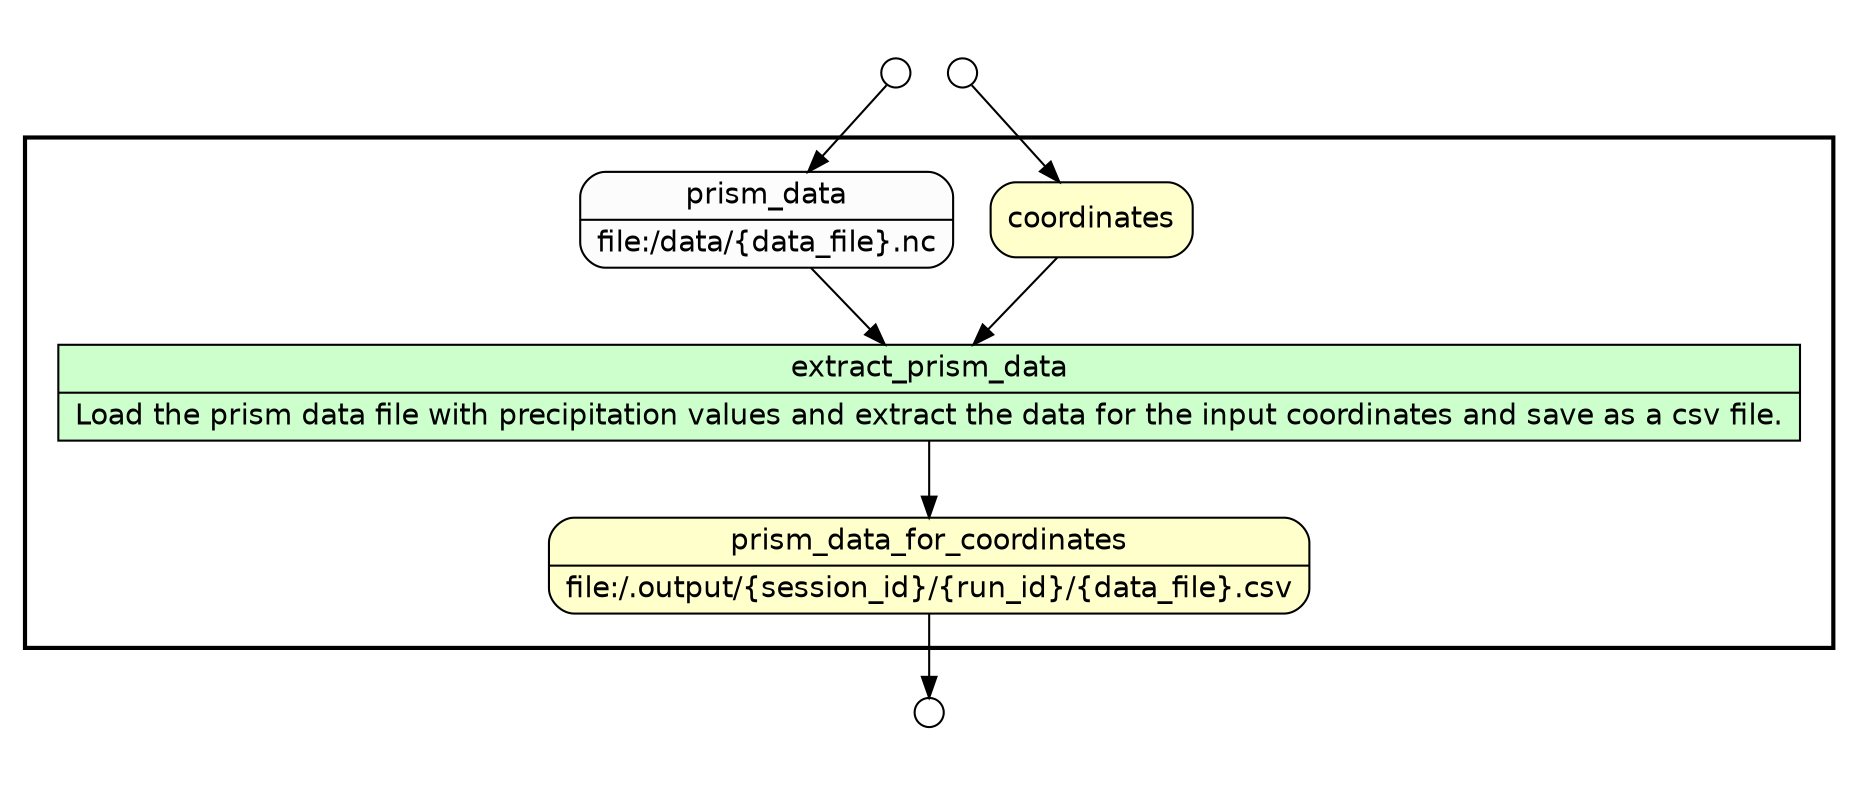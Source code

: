 digraph Workflow {
rankdir=TB
fontname=Helvetica; fontsize=18; labelloc=t
label=""
subgraph cluster_workflow_box_outer { label=""; color=black; penwidth=2
subgraph cluster_workflow_box_inner { label=""; penwidth=0
node[shape=box style=filled fillcolor="#CCFFCC" peripheries=1 fontname=Helvetica]
extract_prism_data [shape=record rankdir=LR label="{<f0> extract_prism_data |<f1> Load the prism data file with precipitation values and extract the data for the input coordinates and save as a csv file.}"];
node[shape=box style="rounded,filled" fillcolor="#FFFFCC" peripheries=1 fontname=Helvetica]
prism_data_for_coordinates [shape=record rankdir=LR label="{<f0> prism_data_for_coordinates |<f1> file\:/.output/\{session_id\}/\{run_id\}/\{data_file\}.csv}"];
coordinates
node[shape=box style="rounded,filled" fillcolor="#FCFCFC" peripheries=1 fontname=Helvetica]
prism_data [shape=record rankdir=LR label="{<f0> prism_data |<f1> file\:/data/\{data_file\}.nc}"];
extract_prism_data -> prism_data_for_coordinates
coordinates -> extract_prism_data
prism_data -> extract_prism_data
}}
subgraph cluster_input_ports_group_outer { label=""; penwidth=0
subgraph cluster_input_ports_group_inner { label=""; penwidth=0
node[shape=circle style="rounded,filled" fillcolor="#FFFFFF" peripheries=1 fontname=Helvetica width=0.2]
coordinates_input_port [label=""]
prism_data_input_port [label=""]
}}
subgraph cluster_output_ports_group_outer { label=""; penwidth=0
subgraph cluster_output_ports_group_inner { label=""; penwidth=0
node[shape=circle style="rounded,filled" fillcolor="#FFFFFF" peripheries=1 fontname=Helvetica width=0.2]
prism_data_for_coordinates_output_port [label=""]
}}
coordinates_input_port -> coordinates
prism_data_input_port -> prism_data
prism_data_for_coordinates -> prism_data_for_coordinates_output_port
}
